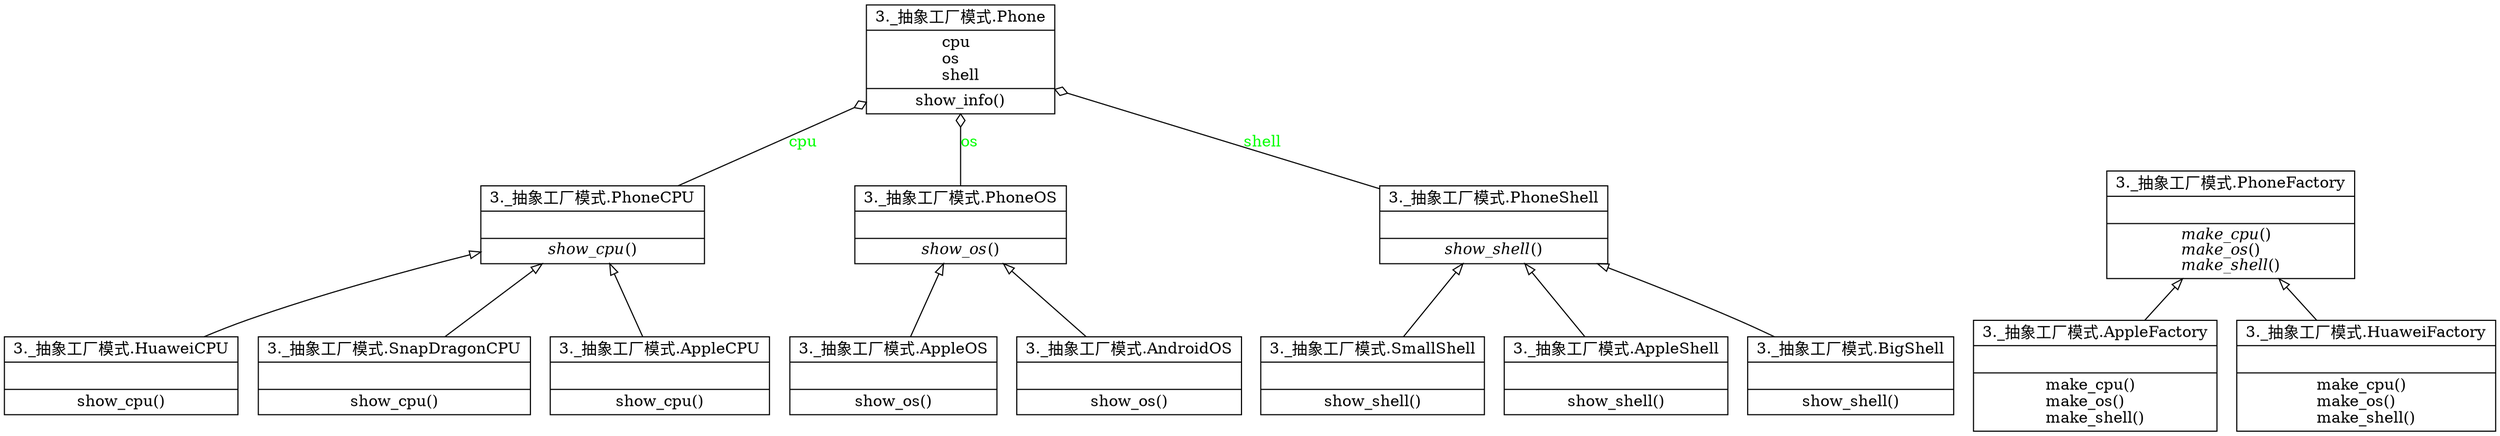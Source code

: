 digraph "classes_3._抽象工厂模式_4.py" {
rankdir=BT
charset="utf-8"
"3._抽象工厂模式.AndroidOS" [color="black", fontcolor="black", label=<{3._抽象工厂模式.AndroidOS|<br ALIGN="LEFT"/>|show_os()<br ALIGN="LEFT"/>}>, shape="record", style="solid"];
"3._抽象工厂模式.AppleCPU" [color="black", fontcolor="black", label=<{3._抽象工厂模式.AppleCPU|<br ALIGN="LEFT"/>|show_cpu()<br ALIGN="LEFT"/>}>, shape="record", style="solid"];
"3._抽象工厂模式.AppleFactory" [color="black", fontcolor="black", label=<{3._抽象工厂模式.AppleFactory|<br ALIGN="LEFT"/>|make_cpu()<br ALIGN="LEFT"/>make_os()<br ALIGN="LEFT"/>make_shell()<br ALIGN="LEFT"/>}>, shape="record", style="solid"];
"3._抽象工厂模式.AppleOS" [color="black", fontcolor="black", label=<{3._抽象工厂模式.AppleOS|<br ALIGN="LEFT"/>|show_os()<br ALIGN="LEFT"/>}>, shape="record", style="solid"];
"3._抽象工厂模式.AppleShell" [color="black", fontcolor="black", label=<{3._抽象工厂模式.AppleShell|<br ALIGN="LEFT"/>|show_shell()<br ALIGN="LEFT"/>}>, shape="record", style="solid"];
"3._抽象工厂模式.BigShell" [color="black", fontcolor="black", label=<{3._抽象工厂模式.BigShell|<br ALIGN="LEFT"/>|show_shell()<br ALIGN="LEFT"/>}>, shape="record", style="solid"];
"3._抽象工厂模式.HuaweiCPU" [color="black", fontcolor="black", label=<{3._抽象工厂模式.HuaweiCPU|<br ALIGN="LEFT"/>|show_cpu()<br ALIGN="LEFT"/>}>, shape="record", style="solid"];
"3._抽象工厂模式.HuaweiFactory" [color="black", fontcolor="black", label=<{3._抽象工厂模式.HuaweiFactory|<br ALIGN="LEFT"/>|make_cpu()<br ALIGN="LEFT"/>make_os()<br ALIGN="LEFT"/>make_shell()<br ALIGN="LEFT"/>}>, shape="record", style="solid"];
"3._抽象工厂模式.Phone" [color="black", fontcolor="black", label=<{3._抽象工厂模式.Phone|cpu<br ALIGN="LEFT"/>os<br ALIGN="LEFT"/>shell<br ALIGN="LEFT"/>|show_info()<br ALIGN="LEFT"/>}>, shape="record", style="solid"];
"3._抽象工厂模式.PhoneCPU" [color="black", fontcolor="black", label=<{3._抽象工厂模式.PhoneCPU|<br ALIGN="LEFT"/>|<I>show_cpu</I>()<br ALIGN="LEFT"/>}>, shape="record", style="solid"];
"3._抽象工厂模式.PhoneFactory" [color="black", fontcolor="black", label=<{3._抽象工厂模式.PhoneFactory|<br ALIGN="LEFT"/>|<I>make_cpu</I>()<br ALIGN="LEFT"/><I>make_os</I>()<br ALIGN="LEFT"/><I>make_shell</I>()<br ALIGN="LEFT"/>}>, shape="record", style="solid"];
"3._抽象工厂模式.PhoneOS" [color="black", fontcolor="black", label=<{3._抽象工厂模式.PhoneOS|<br ALIGN="LEFT"/>|<I>show_os</I>()<br ALIGN="LEFT"/>}>, shape="record", style="solid"];
"3._抽象工厂模式.PhoneShell" [color="black", fontcolor="black", label=<{3._抽象工厂模式.PhoneShell|<br ALIGN="LEFT"/>|<I>show_shell</I>()<br ALIGN="LEFT"/>}>, shape="record", style="solid"];
"3._抽象工厂模式.SmallShell" [color="black", fontcolor="black", label=<{3._抽象工厂模式.SmallShell|<br ALIGN="LEFT"/>|show_shell()<br ALIGN="LEFT"/>}>, shape="record", style="solid"];
"3._抽象工厂模式.SnapDragonCPU" [color="black", fontcolor="black", label=<{3._抽象工厂模式.SnapDragonCPU|<br ALIGN="LEFT"/>|show_cpu()<br ALIGN="LEFT"/>}>, shape="record", style="solid"];
"3._抽象工厂模式.AndroidOS" -> "3._抽象工厂模式.PhoneOS" [arrowhead="empty", arrowtail="none"];
"3._抽象工厂模式.AppleCPU" -> "3._抽象工厂模式.PhoneCPU" [arrowhead="empty", arrowtail="none"];
"3._抽象工厂模式.AppleFactory" -> "3._抽象工厂模式.PhoneFactory" [arrowhead="empty", arrowtail="none"];
"3._抽象工厂模式.AppleOS" -> "3._抽象工厂模式.PhoneOS" [arrowhead="empty", arrowtail="none"];
"3._抽象工厂模式.AppleShell" -> "3._抽象工厂模式.PhoneShell" [arrowhead="empty", arrowtail="none"];
"3._抽象工厂模式.BigShell" -> "3._抽象工厂模式.PhoneShell" [arrowhead="empty", arrowtail="none"];
"3._抽象工厂模式.HuaweiCPU" -> "3._抽象工厂模式.PhoneCPU" [arrowhead="empty", arrowtail="none"];
"3._抽象工厂模式.HuaweiFactory" -> "3._抽象工厂模式.PhoneFactory" [arrowhead="empty", arrowtail="none"];
"3._抽象工厂模式.SmallShell" -> "3._抽象工厂模式.PhoneShell" [arrowhead="empty", arrowtail="none"];
"3._抽象工厂模式.SnapDragonCPU" -> "3._抽象工厂模式.PhoneCPU" [arrowhead="empty", arrowtail="none"];
"3._抽象工厂模式.PhoneCPU" -> "3._抽象工厂模式.Phone" [arrowhead="odiamond", arrowtail="none", fontcolor="green", label="cpu", style="solid"];
"3._抽象工厂模式.PhoneOS" -> "3._抽象工厂模式.Phone" [arrowhead="odiamond", arrowtail="none", fontcolor="green", label="os", style="solid"];
"3._抽象工厂模式.PhoneShell" -> "3._抽象工厂模式.Phone" [arrowhead="odiamond", arrowtail="none", fontcolor="green", label="shell", style="solid"];
}
